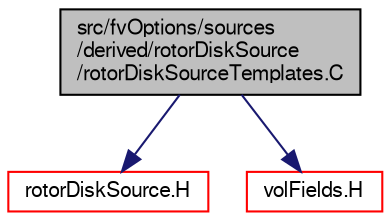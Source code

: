 digraph "src/fvOptions/sources/derived/rotorDiskSource/rotorDiskSourceTemplates.C"
{
  bgcolor="transparent";
  edge [fontname="FreeSans",fontsize="10",labelfontname="FreeSans",labelfontsize="10"];
  node [fontname="FreeSans",fontsize="10",shape=record];
  Node0 [label="src/fvOptions/sources\l/derived/rotorDiskSource\l/rotorDiskSourceTemplates.C",height=0.2,width=0.4,color="black", fillcolor="grey75", style="filled", fontcolor="black"];
  Node0 -> Node1 [color="midnightblue",fontsize="10",style="solid",fontname="FreeSans"];
  Node1 [label="rotorDiskSource.H",height=0.2,width=0.4,color="red",URL="$a04715.html"];
  Node0 -> Node312 [color="midnightblue",fontsize="10",style="solid",fontname="FreeSans"];
  Node312 [label="volFields.H",height=0.2,width=0.4,color="red",URL="$a02750.html"];
}
